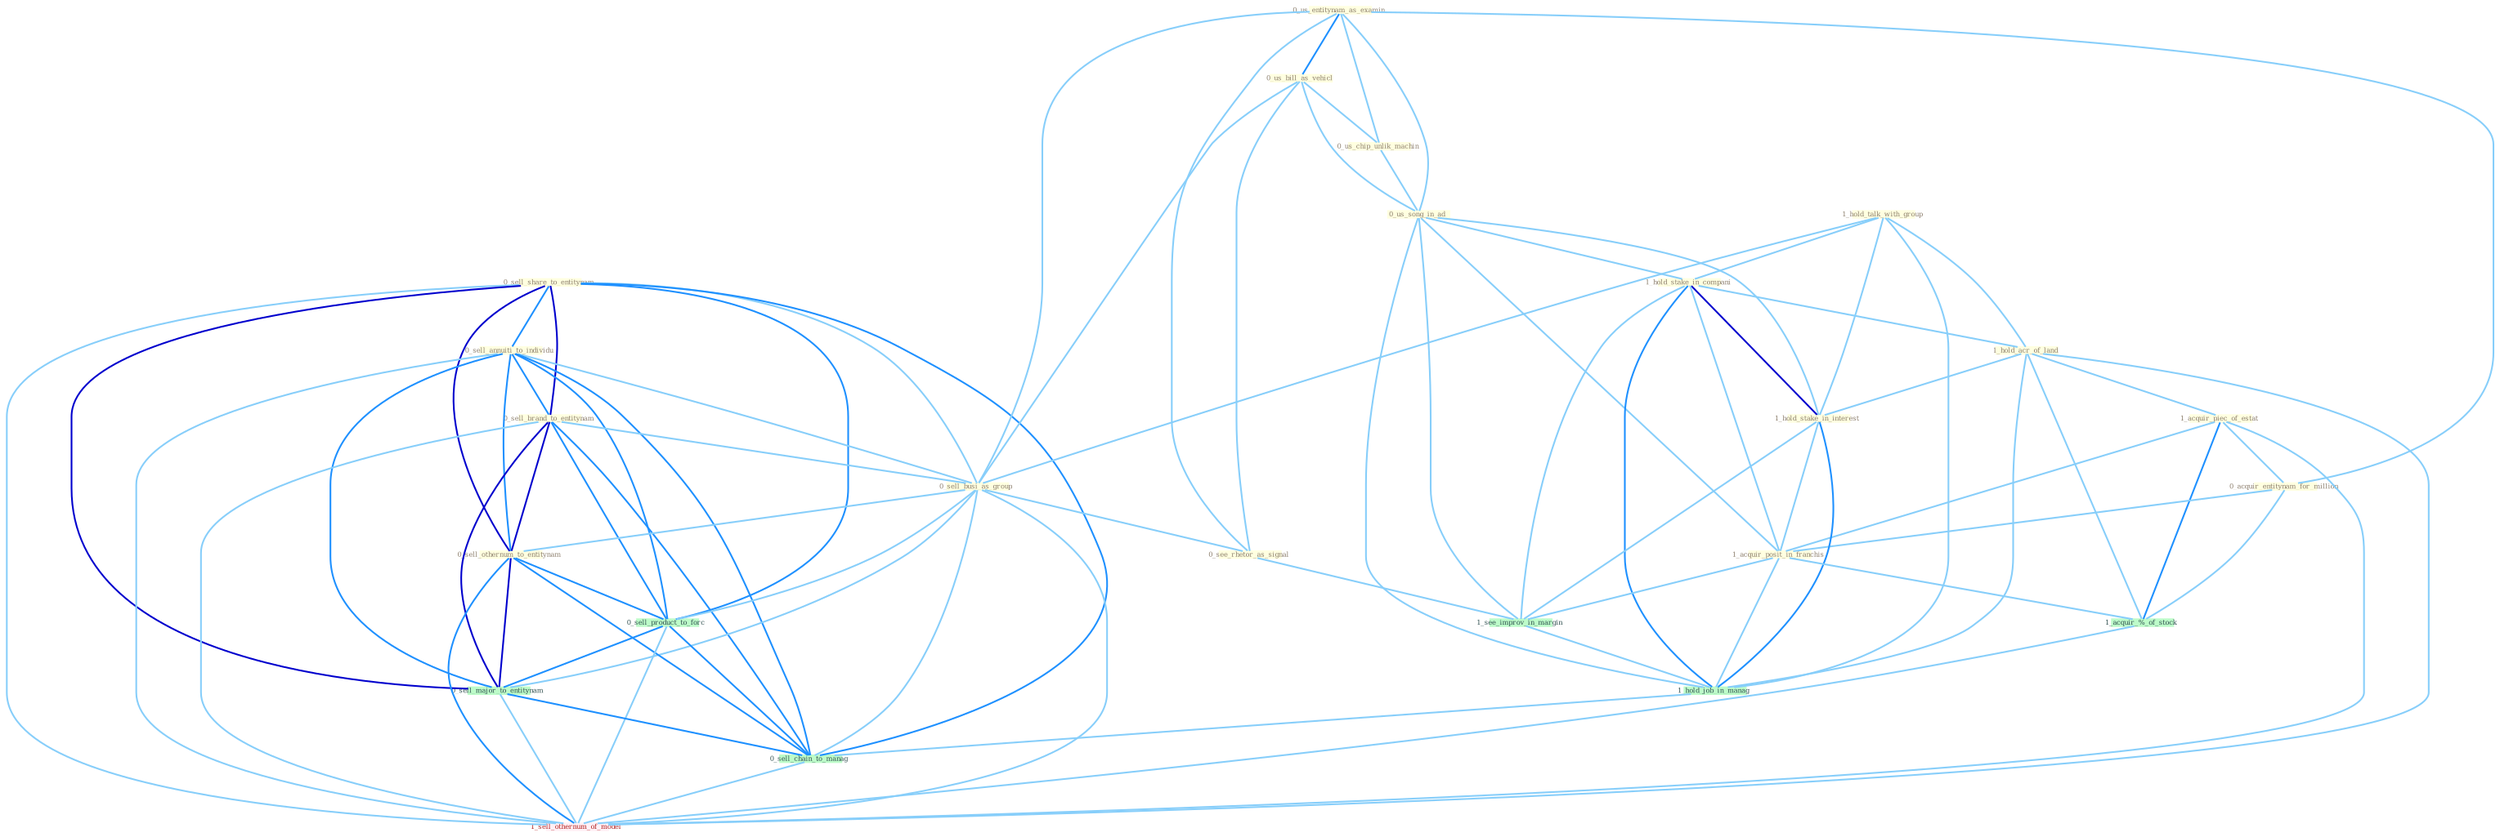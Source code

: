 Graph G{ 
    node
    [shape=polygon,style=filled,width=.5,height=.06,color="#BDFCC9",fixedsize=true,fontsize=4,
    fontcolor="#2f4f4f"];
    {node
    [color="#ffffe0", fontcolor="#8b7d6b"] "0_sell_share_to_entitynam " "1_hold_talk_with_group " "0_us_entitynam_as_examin " "0_us_bill_as_vehicl " "0_sell_annuiti_to_individu " "0_us_chip_unlik_machin " "0_us_song_in_ad " "0_sell_brand_to_entitynam " "1_hold_stake_in_compani " "1_hold_acr_of_land " "0_sell_busi_as_group " "1_acquir_piec_of_estat " "0_acquir_entitynam_for_million " "0_see_rhetor_as_signal " "1_hold_stake_in_interest " "1_acquir_posit_in_franchis " "0_sell_othernum_to_entitynam "}
{node [color="#fff0f5", fontcolor="#b22222"] "1_sell_othernum_of_model "}
edge [color="#B0E2FF"];

	"0_sell_share_to_entitynam " -- "0_sell_annuiti_to_individu " [w="2", color="#1e90ff" , len=0.8];
	"0_sell_share_to_entitynam " -- "0_sell_brand_to_entitynam " [w="3", color="#0000cd" , len=0.6];
	"0_sell_share_to_entitynam " -- "0_sell_busi_as_group " [w="1", color="#87cefa" ];
	"0_sell_share_to_entitynam " -- "0_sell_othernum_to_entitynam " [w="3", color="#0000cd" , len=0.6];
	"0_sell_share_to_entitynam " -- "0_sell_product_to_forc " [w="2", color="#1e90ff" , len=0.8];
	"0_sell_share_to_entitynam " -- "0_sell_major_to_entitynam " [w="3", color="#0000cd" , len=0.6];
	"0_sell_share_to_entitynam " -- "0_sell_chain_to_manag " [w="2", color="#1e90ff" , len=0.8];
	"0_sell_share_to_entitynam " -- "1_sell_othernum_of_model " [w="1", color="#87cefa" ];
	"1_hold_talk_with_group " -- "1_hold_stake_in_compani " [w="1", color="#87cefa" ];
	"1_hold_talk_with_group " -- "1_hold_acr_of_land " [w="1", color="#87cefa" ];
	"1_hold_talk_with_group " -- "0_sell_busi_as_group " [w="1", color="#87cefa" ];
	"1_hold_talk_with_group " -- "1_hold_stake_in_interest " [w="1", color="#87cefa" ];
	"1_hold_talk_with_group " -- "1_hold_job_in_manag " [w="1", color="#87cefa" ];
	"0_us_entitynam_as_examin " -- "0_us_bill_as_vehicl " [w="2", color="#1e90ff" , len=0.8];
	"0_us_entitynam_as_examin " -- "0_us_chip_unlik_machin " [w="1", color="#87cefa" ];
	"0_us_entitynam_as_examin " -- "0_us_song_in_ad " [w="1", color="#87cefa" ];
	"0_us_entitynam_as_examin " -- "0_sell_busi_as_group " [w="1", color="#87cefa" ];
	"0_us_entitynam_as_examin " -- "0_acquir_entitynam_for_million " [w="1", color="#87cefa" ];
	"0_us_entitynam_as_examin " -- "0_see_rhetor_as_signal " [w="1", color="#87cefa" ];
	"0_us_bill_as_vehicl " -- "0_us_chip_unlik_machin " [w="1", color="#87cefa" ];
	"0_us_bill_as_vehicl " -- "0_us_song_in_ad " [w="1", color="#87cefa" ];
	"0_us_bill_as_vehicl " -- "0_sell_busi_as_group " [w="1", color="#87cefa" ];
	"0_us_bill_as_vehicl " -- "0_see_rhetor_as_signal " [w="1", color="#87cefa" ];
	"0_sell_annuiti_to_individu " -- "0_sell_brand_to_entitynam " [w="2", color="#1e90ff" , len=0.8];
	"0_sell_annuiti_to_individu " -- "0_sell_busi_as_group " [w="1", color="#87cefa" ];
	"0_sell_annuiti_to_individu " -- "0_sell_othernum_to_entitynam " [w="2", color="#1e90ff" , len=0.8];
	"0_sell_annuiti_to_individu " -- "0_sell_product_to_forc " [w="2", color="#1e90ff" , len=0.8];
	"0_sell_annuiti_to_individu " -- "0_sell_major_to_entitynam " [w="2", color="#1e90ff" , len=0.8];
	"0_sell_annuiti_to_individu " -- "0_sell_chain_to_manag " [w="2", color="#1e90ff" , len=0.8];
	"0_sell_annuiti_to_individu " -- "1_sell_othernum_of_model " [w="1", color="#87cefa" ];
	"0_us_chip_unlik_machin " -- "0_us_song_in_ad " [w="1", color="#87cefa" ];
	"0_us_song_in_ad " -- "1_hold_stake_in_compani " [w="1", color="#87cefa" ];
	"0_us_song_in_ad " -- "1_hold_stake_in_interest " [w="1", color="#87cefa" ];
	"0_us_song_in_ad " -- "1_acquir_posit_in_franchis " [w="1", color="#87cefa" ];
	"0_us_song_in_ad " -- "1_see_improv_in_margin " [w="1", color="#87cefa" ];
	"0_us_song_in_ad " -- "1_hold_job_in_manag " [w="1", color="#87cefa" ];
	"0_sell_brand_to_entitynam " -- "0_sell_busi_as_group " [w="1", color="#87cefa" ];
	"0_sell_brand_to_entitynam " -- "0_sell_othernum_to_entitynam " [w="3", color="#0000cd" , len=0.6];
	"0_sell_brand_to_entitynam " -- "0_sell_product_to_forc " [w="2", color="#1e90ff" , len=0.8];
	"0_sell_brand_to_entitynam " -- "0_sell_major_to_entitynam " [w="3", color="#0000cd" , len=0.6];
	"0_sell_brand_to_entitynam " -- "0_sell_chain_to_manag " [w="2", color="#1e90ff" , len=0.8];
	"0_sell_brand_to_entitynam " -- "1_sell_othernum_of_model " [w="1", color="#87cefa" ];
	"1_hold_stake_in_compani " -- "1_hold_acr_of_land " [w="1", color="#87cefa" ];
	"1_hold_stake_in_compani " -- "1_hold_stake_in_interest " [w="3", color="#0000cd" , len=0.6];
	"1_hold_stake_in_compani " -- "1_acquir_posit_in_franchis " [w="1", color="#87cefa" ];
	"1_hold_stake_in_compani " -- "1_see_improv_in_margin " [w="1", color="#87cefa" ];
	"1_hold_stake_in_compani " -- "1_hold_job_in_manag " [w="2", color="#1e90ff" , len=0.8];
	"1_hold_acr_of_land " -- "1_acquir_piec_of_estat " [w="1", color="#87cefa" ];
	"1_hold_acr_of_land " -- "1_hold_stake_in_interest " [w="1", color="#87cefa" ];
	"1_hold_acr_of_land " -- "1_acquir_%_of_stock " [w="1", color="#87cefa" ];
	"1_hold_acr_of_land " -- "1_hold_job_in_manag " [w="1", color="#87cefa" ];
	"1_hold_acr_of_land " -- "1_sell_othernum_of_model " [w="1", color="#87cefa" ];
	"0_sell_busi_as_group " -- "0_see_rhetor_as_signal " [w="1", color="#87cefa" ];
	"0_sell_busi_as_group " -- "0_sell_othernum_to_entitynam " [w="1", color="#87cefa" ];
	"0_sell_busi_as_group " -- "0_sell_product_to_forc " [w="1", color="#87cefa" ];
	"0_sell_busi_as_group " -- "0_sell_major_to_entitynam " [w="1", color="#87cefa" ];
	"0_sell_busi_as_group " -- "0_sell_chain_to_manag " [w="1", color="#87cefa" ];
	"0_sell_busi_as_group " -- "1_sell_othernum_of_model " [w="1", color="#87cefa" ];
	"1_acquir_piec_of_estat " -- "0_acquir_entitynam_for_million " [w="1", color="#87cefa" ];
	"1_acquir_piec_of_estat " -- "1_acquir_posit_in_franchis " [w="1", color="#87cefa" ];
	"1_acquir_piec_of_estat " -- "1_acquir_%_of_stock " [w="2", color="#1e90ff" , len=0.8];
	"1_acquir_piec_of_estat " -- "1_sell_othernum_of_model " [w="1", color="#87cefa" ];
	"0_acquir_entitynam_for_million " -- "1_acquir_posit_in_franchis " [w="1", color="#87cefa" ];
	"0_acquir_entitynam_for_million " -- "1_acquir_%_of_stock " [w="1", color="#87cefa" ];
	"0_see_rhetor_as_signal " -- "1_see_improv_in_margin " [w="1", color="#87cefa" ];
	"1_hold_stake_in_interest " -- "1_acquir_posit_in_franchis " [w="1", color="#87cefa" ];
	"1_hold_stake_in_interest " -- "1_see_improv_in_margin " [w="1", color="#87cefa" ];
	"1_hold_stake_in_interest " -- "1_hold_job_in_manag " [w="2", color="#1e90ff" , len=0.8];
	"1_acquir_posit_in_franchis " -- "1_see_improv_in_margin " [w="1", color="#87cefa" ];
	"1_acquir_posit_in_franchis " -- "1_acquir_%_of_stock " [w="1", color="#87cefa" ];
	"1_acquir_posit_in_franchis " -- "1_hold_job_in_manag " [w="1", color="#87cefa" ];
	"0_sell_othernum_to_entitynam " -- "0_sell_product_to_forc " [w="2", color="#1e90ff" , len=0.8];
	"0_sell_othernum_to_entitynam " -- "0_sell_major_to_entitynam " [w="3", color="#0000cd" , len=0.6];
	"0_sell_othernum_to_entitynam " -- "0_sell_chain_to_manag " [w="2", color="#1e90ff" , len=0.8];
	"0_sell_othernum_to_entitynam " -- "1_sell_othernum_of_model " [w="2", color="#1e90ff" , len=0.8];
	"1_see_improv_in_margin " -- "1_hold_job_in_manag " [w="1", color="#87cefa" ];
	"1_acquir_%_of_stock " -- "1_sell_othernum_of_model " [w="1", color="#87cefa" ];
	"1_hold_job_in_manag " -- "0_sell_chain_to_manag " [w="1", color="#87cefa" ];
	"0_sell_product_to_forc " -- "0_sell_major_to_entitynam " [w="2", color="#1e90ff" , len=0.8];
	"0_sell_product_to_forc " -- "0_sell_chain_to_manag " [w="2", color="#1e90ff" , len=0.8];
	"0_sell_product_to_forc " -- "1_sell_othernum_of_model " [w="1", color="#87cefa" ];
	"0_sell_major_to_entitynam " -- "0_sell_chain_to_manag " [w="2", color="#1e90ff" , len=0.8];
	"0_sell_major_to_entitynam " -- "1_sell_othernum_of_model " [w="1", color="#87cefa" ];
	"0_sell_chain_to_manag " -- "1_sell_othernum_of_model " [w="1", color="#87cefa" ];
}